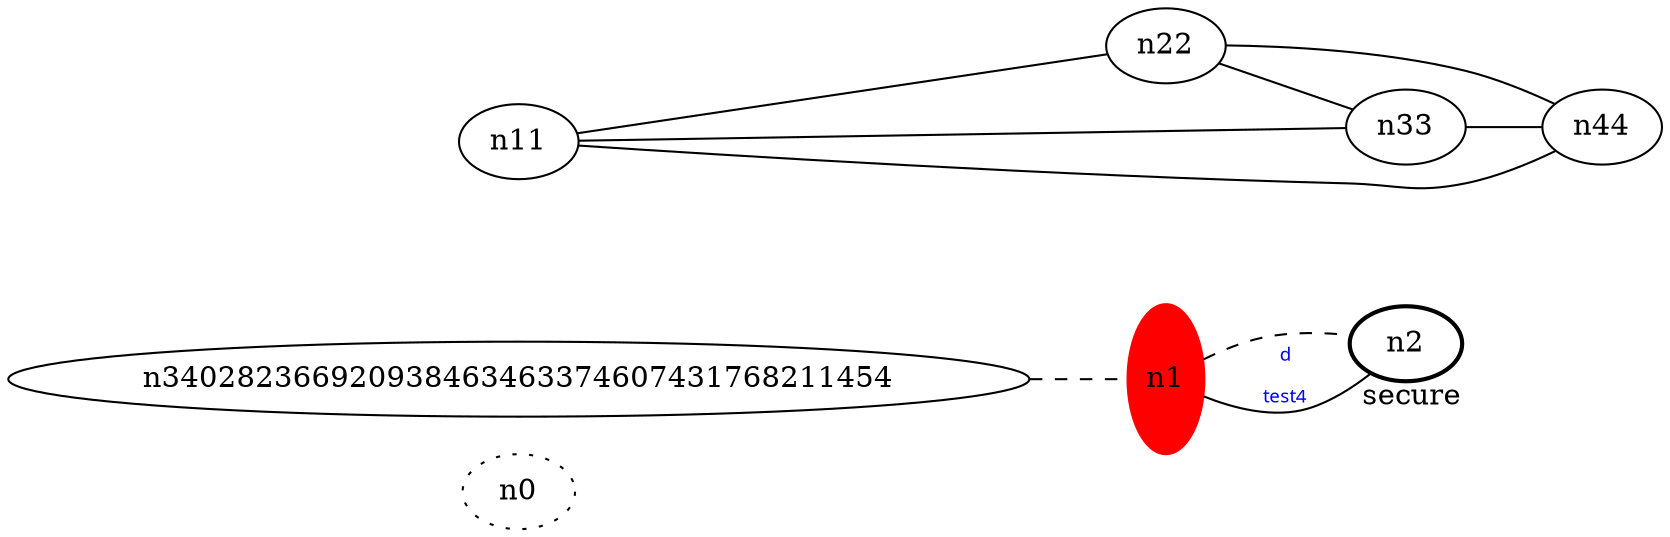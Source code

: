 graph test4 {
	rankdir=LR;
	fontcolor=blue; /* c0; c1; c65535 -- c1 */
	n0 [style=dotted, fillcolor="#18446744073709551617"]; // c2; c3; c2 -- c3
	n1 [height=1, width=2147483648, color=red, style=filled];
	n2 [style=bold, xlabel="secure"];
	n340282366920938463463374607431768211454 -- n1 -- n2[style=dashed];
	n1 -- n2 [fontname="comic sans", label="d\n\l\G", fontcolor=blue, fontsize=9];
	n11 -- n22;
	n11 -- n33;
	n11 -- n44;		n22 -- n33;
	n22 -- n44;
	n33 -- n44;
}
